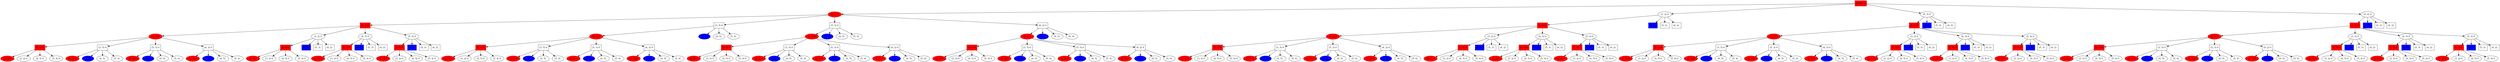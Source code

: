 digraph {
Root [shape=box, color=red, style=filled, label="START 0"];
1 [color=red, style=filled, label="(2, 3) 0"];
2 [color=red, style=filled, shape=box,label="(2, 4) 0"];
3 [color=red, style=filled, label="(2, 3) 0"];
4 [color=red, style=filled, shape=box,label="(2, 4) 0"];
5 [color=red, style=filled, label="(2, 3) 0"];
4 -> 5;
6 [label="(3, 2) 0"];
4 -> 6;
7 [label="(4, 5) 0"];
4 -> 7;
8 [label="(5, 4) 0"];
4 -> 8;
3 -> 4;
9 [shape=box,label="(3, 5) 0"];
10 [color=red, style=filled, label="(2, 3) 0"];
9 -> 10;
11 [color=blue, style=filled, label="(3, 2) "];
9 -> 11;
12 [label="(4, 5) "];
9 -> 12;
13 [label="(5, 4) "];
9 -> 13;
3 -> 9;
14 [shape=box,label="(5, 3) 0"];
15 [color=red, style=filled, label="(2, 3) 0"];
14 -> 15;
16 [color=blue, style=filled, label="(3, 2) "];
14 -> 16;
17 [label="(4, 5) "];
14 -> 17;
18 [label="(5, 4) "];
14 -> 18;
3 -> 14;
19 [shape=box,label="(4, 2) 0"];
20 [color=red, style=filled, label="(2, 3) 0"];
19 -> 20;
21 [color=blue, style=filled, label="(3, 2) "];
19 -> 21;
22 [label="(4, 5) "];
19 -> 22;
23 [label="(5, 4) "];
19 -> 23;
3 -> 19;
2 -> 3;
24 [label="(3, 2) 0"];
25 [color=red, style=filled, shape=box,label="(2, 4) 0"];
26 [color=red, style=filled, label="(2, 3) 0"];
25 -> 26;
27 [label="(3, 2) 0"];
25 -> 27;
28 [label="(4, 5) 0"];
25 -> 28;
29 [label="(5, 4) 0"];
25 -> 29;
24 -> 25;
30 [color=blue, style=filled, shape=box,label="(3, 5) "];
24 -> 30;
31 [shape=box,label="(5, 3) "];
24 -> 31;
32 [shape=box,label="(4, 2) "];
24 -> 32;
2 -> 24;
33 [label="(4, 5) 0"];
34 [color=red, style=filled, shape=box,label="(2, 4) 0"];
35 [color=red, style=filled, label="(2, 3) 0"];
34 -> 35;
36 [label="(3, 2) 0"];
34 -> 36;
37 [label="(4, 5) 0"];
34 -> 37;
38 [label="(5, 4) 0"];
34 -> 38;
33 -> 34;
39 [color=blue, style=filled, shape=box,label="(3, 5) "];
33 -> 39;
40 [shape=box,label="(5, 3) "];
33 -> 40;
41 [shape=box,label="(4, 2) "];
33 -> 41;
2 -> 33;
42 [label="(5, 4) 0"];
43 [color=red, style=filled, shape=box,label="(2, 4) 0"];
44 [color=red, style=filled, label="(2, 3) 0"];
43 -> 44;
45 [label="(3, 2) 0"];
43 -> 45;
46 [label="(4, 5) 0"];
43 -> 46;
47 [label="(5, 4) 0"];
43 -> 47;
42 -> 43;
48 [color=blue, style=filled, shape=box,label="(3, 5) "];
42 -> 48;
49 [shape=box,label="(5, 3) "];
42 -> 49;
50 [shape=box,label="(4, 2) "];
42 -> 50;
2 -> 42;
1 -> 2;
51 [shape=box,label="(3, 5) 0"];
52 [color=red, style=filled, label="(2, 3) 0"];
53 [color=red, style=filled, shape=box,label="(2, 4) 0"];
54 [color=red, style=filled, label="(2, 3) 0"];
53 -> 54;
55 [label="(3, 2) 0"];
53 -> 55;
56 [label="(4, 5) 0"];
53 -> 56;
57 [label="(5, 4) 0"];
53 -> 57;
52 -> 53;
58 [shape=box,label="(3, 5) 0"];
59 [color=red, style=filled, label="(2, 3) 0"];
58 -> 59;
60 [color=blue, style=filled, label="(3, 2) "];
58 -> 60;
61 [label="(4, 5) "];
58 -> 61;
62 [label="(5, 4) "];
58 -> 62;
52 -> 58;
63 [shape=box,label="(5, 3) 0"];
64 [color=red, style=filled, label="(2, 3) 0"];
63 -> 64;
65 [color=blue, style=filled, label="(3, 2) "];
63 -> 65;
66 [label="(4, 5) "];
63 -> 66;
67 [label="(5, 4) "];
63 -> 67;
52 -> 63;
68 [shape=box,label="(4, 2) 0"];
69 [color=red, style=filled, label="(2, 3) 0"];
68 -> 69;
70 [color=blue, style=filled, label="(3, 2) "];
68 -> 70;
71 [label="(4, 5) "];
68 -> 71;
72 [label="(5, 4) "];
68 -> 72;
52 -> 68;
51 -> 52;
73 [color=blue, style=filled, label="(3, 2) "];
51 -> 73;
74 [label="(4, 5) "];
51 -> 74;
75 [label="(5, 4) "];
51 -> 75;
1 -> 51;
76 [shape=box,label="(5, 3) 0"];
77 [color=red, style=filled, label="(2, 3) 0"];
78 [color=red, style=filled, shape=box,label="(2, 4) 0"];
79 [color=red, style=filled, label="(2, 3) 0"];
78 -> 79;
80 [label="(3, 2) 0"];
78 -> 80;
81 [label="(4, 5) 0"];
78 -> 81;
82 [label="(5, 4) 0"];
78 -> 82;
77 -> 78;
83 [shape=box,label="(3, 5) 0"];
84 [color=red, style=filled, label="(2, 3) 0"];
83 -> 84;
85 [color=blue, style=filled, label="(3, 2) "];
83 -> 85;
86 [label="(4, 5) "];
83 -> 86;
87 [label="(5, 4) "];
83 -> 87;
77 -> 83;
88 [shape=box,label="(5, 3) 0"];
89 [color=red, style=filled, label="(2, 3) 0"];
88 -> 89;
90 [color=blue, style=filled, label="(3, 2) "];
88 -> 90;
91 [label="(4, 5) "];
88 -> 91;
92 [label="(5, 4) "];
88 -> 92;
77 -> 88;
93 [shape=box,label="(4, 2) 0"];
94 [color=red, style=filled, label="(2, 3) 0"];
93 -> 94;
95 [color=blue, style=filled, label="(3, 2) "];
93 -> 95;
96 [label="(4, 5) "];
93 -> 96;
97 [label="(5, 4) "];
93 -> 97;
77 -> 93;
76 -> 77;
98 [color=blue, style=filled, label="(3, 2) "];
76 -> 98;
99 [label="(4, 5) "];
76 -> 99;
100 [label="(5, 4) "];
76 -> 100;
1 -> 76;
101 [shape=box,label="(4, 2) 0"];
102 [color=red, style=filled, label="(2, 3) 0"];
103 [color=red, style=filled, shape=box,label="(2, 4) 0"];
104 [color=red, style=filled, label="(2, 3) 0"];
103 -> 104;
105 [label="(3, 2) 0"];
103 -> 105;
106 [label="(4, 5) 0"];
103 -> 106;
107 [label="(5, 4) 0"];
103 -> 107;
102 -> 103;
108 [shape=box,label="(3, 5) 0"];
109 [color=red, style=filled, label="(2, 3) 0"];
108 -> 109;
110 [color=blue, style=filled, label="(3, 2) "];
108 -> 110;
111 [label="(4, 5) "];
108 -> 111;
112 [label="(5, 4) "];
108 -> 112;
102 -> 108;
113 [shape=box,label="(5, 3) 0"];
114 [color=red, style=filled, label="(2, 3) 0"];
113 -> 114;
115 [color=blue, style=filled, label="(3, 2) "];
113 -> 115;
116 [label="(4, 5) "];
113 -> 116;
117 [label="(5, 4) "];
113 -> 117;
102 -> 113;
118 [shape=box,label="(4, 2) 0"];
119 [color=red, style=filled, label="(2, 3) 0"];
118 -> 119;
120 [color=blue, style=filled, label="(3, 2) "];
118 -> 120;
121 [label="(4, 5) "];
118 -> 121;
122 [label="(5, 4) "];
118 -> 122;
102 -> 118;
101 -> 102;
123 [color=blue, style=filled, label="(3, 2) "];
101 -> 123;
124 [label="(4, 5) "];
101 -> 124;
125 [label="(5, 4) "];
101 -> 125;
1 -> 101;
Root -> 1;
126 [label="(3, 2) 0"];
127 [color=red, style=filled, shape=box,label="(2, 4) 0"];
128 [color=red, style=filled, label="(2, 3) 0"];
129 [color=red, style=filled, shape=box,label="(2, 4) 0"];
130 [color=red, style=filled, label="(2, 3) 0"];
129 -> 130;
131 [label="(3, 2) 0"];
129 -> 131;
132 [label="(4, 5) 0"];
129 -> 132;
133 [label="(5, 4) 0"];
129 -> 133;
128 -> 129;
134 [shape=box,label="(3, 5) 0"];
135 [color=red, style=filled, label="(2, 3) 0"];
134 -> 135;
136 [color=blue, style=filled, label="(3, 2) "];
134 -> 136;
137 [label="(4, 5) "];
134 -> 137;
138 [label="(5, 4) "];
134 -> 138;
128 -> 134;
139 [shape=box,label="(5, 3) 0"];
140 [color=red, style=filled, label="(2, 3) 0"];
139 -> 140;
141 [color=blue, style=filled, label="(3, 2) "];
139 -> 141;
142 [label="(4, 5) "];
139 -> 142;
143 [label="(5, 4) "];
139 -> 143;
128 -> 139;
144 [shape=box,label="(4, 2) 0"];
145 [color=red, style=filled, label="(2, 3) 0"];
144 -> 145;
146 [color=blue, style=filled, label="(3, 2) "];
144 -> 146;
147 [label="(4, 5) "];
144 -> 147;
148 [label="(5, 4) "];
144 -> 148;
128 -> 144;
127 -> 128;
149 [label="(3, 2) 0"];
150 [color=red, style=filled, shape=box,label="(2, 4) 0"];
151 [color=red, style=filled, label="(2, 3) 0"];
150 -> 151;
152 [label="(3, 2) 0"];
150 -> 152;
153 [label="(4, 5) 0"];
150 -> 153;
154 [label="(5, 4) 0"];
150 -> 154;
149 -> 150;
155 [color=blue, style=filled, shape=box,label="(3, 5) "];
149 -> 155;
156 [shape=box,label="(5, 3) "];
149 -> 156;
157 [shape=box,label="(4, 2) "];
149 -> 157;
127 -> 149;
158 [label="(4, 5) 0"];
159 [color=red, style=filled, shape=box,label="(2, 4) 0"];
160 [color=red, style=filled, label="(2, 3) 0"];
159 -> 160;
161 [label="(3, 2) 0"];
159 -> 161;
162 [label="(4, 5) 0"];
159 -> 162;
163 [label="(5, 4) 0"];
159 -> 163;
158 -> 159;
164 [color=blue, style=filled, shape=box,label="(3, 5) "];
158 -> 164;
165 [shape=box,label="(5, 3) "];
158 -> 165;
166 [shape=box,label="(4, 2) "];
158 -> 166;
127 -> 158;
167 [label="(5, 4) 0"];
168 [color=red, style=filled, shape=box,label="(2, 4) 0"];
169 [color=red, style=filled, label="(2, 3) 0"];
168 -> 169;
170 [label="(3, 2) 0"];
168 -> 170;
171 [label="(4, 5) 0"];
168 -> 171;
172 [label="(5, 4) 0"];
168 -> 172;
167 -> 168;
173 [color=blue, style=filled, shape=box,label="(3, 5) "];
167 -> 173;
174 [shape=box,label="(5, 3) "];
167 -> 174;
175 [shape=box,label="(4, 2) "];
167 -> 175;
127 -> 167;
126 -> 127;
176 [color=blue, style=filled, shape=box,label="(3, 5) "];
126 -> 176;
177 [shape=box,label="(5, 3) "];
126 -> 177;
178 [shape=box,label="(4, 2) "];
126 -> 178;
Root -> 126;
179 [label="(4, 5) 0"];
180 [color=red, style=filled, shape=box,label="(2, 4) 0"];
181 [color=red, style=filled, label="(2, 3) 0"];
182 [color=red, style=filled, shape=box,label="(2, 4) 0"];
183 [color=red, style=filled, label="(2, 3) 0"];
182 -> 183;
184 [label="(3, 2) 0"];
182 -> 184;
185 [label="(4, 5) 0"];
182 -> 185;
186 [label="(5, 4) 0"];
182 -> 186;
181 -> 182;
187 [shape=box,label="(3, 5) 0"];
188 [color=red, style=filled, label="(2, 3) 0"];
187 -> 188;
189 [color=blue, style=filled, label="(3, 2) "];
187 -> 189;
190 [label="(4, 5) "];
187 -> 190;
191 [label="(5, 4) "];
187 -> 191;
181 -> 187;
192 [shape=box,label="(5, 3) 0"];
193 [color=red, style=filled, label="(2, 3) 0"];
192 -> 193;
194 [color=blue, style=filled, label="(3, 2) "];
192 -> 194;
195 [label="(4, 5) "];
192 -> 195;
196 [label="(5, 4) "];
192 -> 196;
181 -> 192;
197 [shape=box,label="(4, 2) 0"];
198 [color=red, style=filled, label="(2, 3) 0"];
197 -> 198;
199 [color=blue, style=filled, label="(3, 2) "];
197 -> 199;
200 [label="(4, 5) "];
197 -> 200;
201 [label="(5, 4) "];
197 -> 201;
181 -> 197;
180 -> 181;
202 [label="(3, 2) 0"];
203 [color=red, style=filled, shape=box,label="(2, 4) 0"];
204 [color=red, style=filled, label="(2, 3) 0"];
203 -> 204;
205 [label="(3, 2) 0"];
203 -> 205;
206 [label="(4, 5) 0"];
203 -> 206;
207 [label="(5, 4) 0"];
203 -> 207;
202 -> 203;
208 [color=blue, style=filled, shape=box,label="(3, 5) "];
202 -> 208;
209 [shape=box,label="(5, 3) "];
202 -> 209;
210 [shape=box,label="(4, 2) "];
202 -> 210;
180 -> 202;
211 [label="(4, 5) 0"];
212 [color=red, style=filled, shape=box,label="(2, 4) 0"];
213 [color=red, style=filled, label="(2, 3) 0"];
212 -> 213;
214 [label="(3, 2) 0"];
212 -> 214;
215 [label="(4, 5) 0"];
212 -> 215;
216 [label="(5, 4) 0"];
212 -> 216;
211 -> 212;
217 [color=blue, style=filled, shape=box,label="(3, 5) "];
211 -> 217;
218 [shape=box,label="(5, 3) "];
211 -> 218;
219 [shape=box,label="(4, 2) "];
211 -> 219;
180 -> 211;
220 [label="(5, 4) 0"];
221 [color=red, style=filled, shape=box,label="(2, 4) 0"];
222 [color=red, style=filled, label="(2, 3) 0"];
221 -> 222;
223 [label="(3, 2) 0"];
221 -> 223;
224 [label="(4, 5) 0"];
221 -> 224;
225 [label="(5, 4) 0"];
221 -> 225;
220 -> 221;
226 [color=blue, style=filled, shape=box,label="(3, 5) "];
220 -> 226;
227 [shape=box,label="(5, 3) "];
220 -> 227;
228 [shape=box,label="(4, 2) "];
220 -> 228;
180 -> 220;
179 -> 180;
229 [color=blue, style=filled, shape=box,label="(3, 5) "];
179 -> 229;
230 [shape=box,label="(5, 3) "];
179 -> 230;
231 [shape=box,label="(4, 2) "];
179 -> 231;
Root -> 179;
232 [label="(5, 4) 0"];
233 [color=red, style=filled, shape=box,label="(2, 4) 0"];
234 [color=red, style=filled, label="(2, 3) 0"];
235 [color=red, style=filled, shape=box,label="(2, 4) 0"];
236 [color=red, style=filled, label="(2, 3) 0"];
235 -> 236;
237 [label="(3, 2) 0"];
235 -> 237;
238 [label="(4, 5) 0"];
235 -> 238;
239 [label="(5, 4) 0"];
235 -> 239;
234 -> 235;
240 [shape=box,label="(3, 5) 0"];
241 [color=red, style=filled, label="(2, 3) 0"];
240 -> 241;
242 [color=blue, style=filled, label="(3, 2) "];
240 -> 242;
243 [label="(4, 5) "];
240 -> 243;
244 [label="(5, 4) "];
240 -> 244;
234 -> 240;
245 [shape=box,label="(5, 3) 0"];
246 [color=red, style=filled, label="(2, 3) 0"];
245 -> 246;
247 [color=blue, style=filled, label="(3, 2) "];
245 -> 247;
248 [label="(4, 5) "];
245 -> 248;
249 [label="(5, 4) "];
245 -> 249;
234 -> 245;
250 [shape=box,label="(4, 2) 0"];
251 [color=red, style=filled, label="(2, 3) 0"];
250 -> 251;
252 [color=blue, style=filled, label="(3, 2) "];
250 -> 252;
253 [label="(4, 5) "];
250 -> 253;
254 [label="(5, 4) "];
250 -> 254;
234 -> 250;
233 -> 234;
255 [label="(3, 2) 0"];
256 [color=red, style=filled, shape=box,label="(2, 4) 0"];
257 [color=red, style=filled, label="(2, 3) 0"];
256 -> 257;
258 [label="(3, 2) 0"];
256 -> 258;
259 [label="(4, 5) 0"];
256 -> 259;
260 [label="(5, 4) 0"];
256 -> 260;
255 -> 256;
261 [color=blue, style=filled, shape=box,label="(3, 5) "];
255 -> 261;
262 [shape=box,label="(5, 3) "];
255 -> 262;
263 [shape=box,label="(4, 2) "];
255 -> 263;
233 -> 255;
264 [label="(4, 5) 0"];
265 [color=red, style=filled, shape=box,label="(2, 4) 0"];
266 [color=red, style=filled, label="(2, 3) 0"];
265 -> 266;
267 [label="(3, 2) 0"];
265 -> 267;
268 [label="(4, 5) 0"];
265 -> 268;
269 [label="(5, 4) 0"];
265 -> 269;
264 -> 265;
270 [color=blue, style=filled, shape=box,label="(3, 5) "];
264 -> 270;
271 [shape=box,label="(5, 3) "];
264 -> 271;
272 [shape=box,label="(4, 2) "];
264 -> 272;
233 -> 264;
273 [label="(5, 4) 0"];
274 [color=red, style=filled, shape=box,label="(2, 4) 0"];
275 [color=red, style=filled, label="(2, 3) 0"];
274 -> 275;
276 [label="(3, 2) 0"];
274 -> 276;
277 [label="(4, 5) 0"];
274 -> 277;
278 [label="(5, 4) 0"];
274 -> 278;
273 -> 274;
279 [color=blue, style=filled, shape=box,label="(3, 5) "];
273 -> 279;
280 [shape=box,label="(5, 3) "];
273 -> 280;
281 [shape=box,label="(4, 2) "];
273 -> 281;
233 -> 273;
232 -> 233;
282 [color=blue, style=filled, shape=box,label="(3, 5) "];
232 -> 282;
283 [shape=box,label="(5, 3) "];
232 -> 283;
284 [shape=box,label="(4, 2) "];
232 -> 284;
Root -> 232;
}